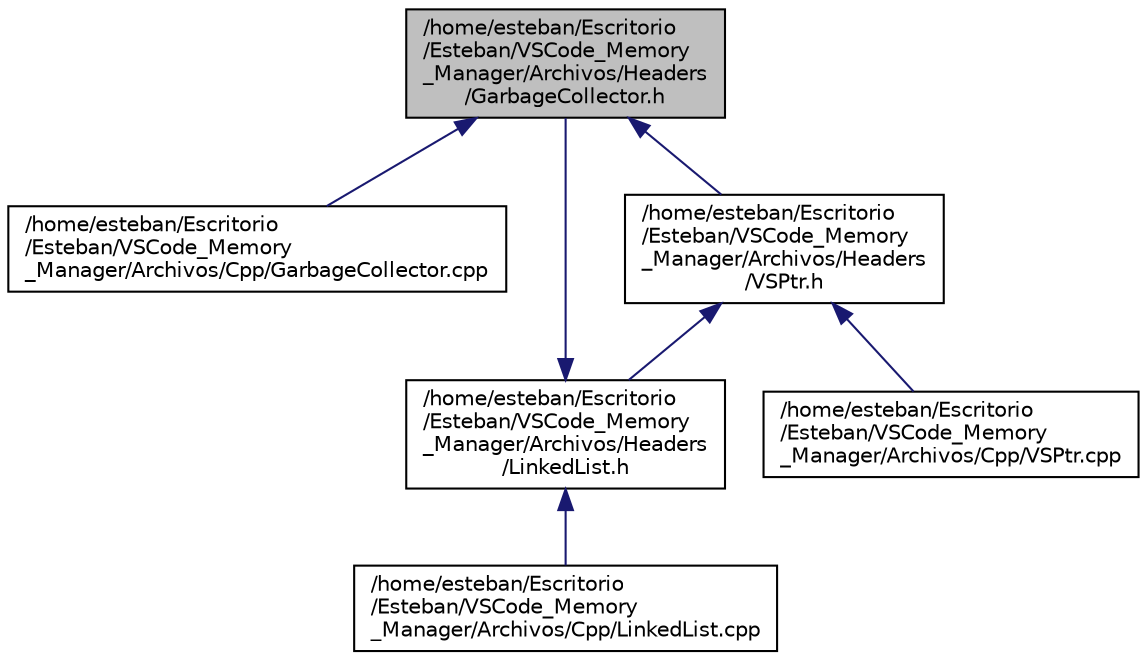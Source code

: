 digraph "/home/esteban/Escritorio/Esteban/VSCode_Memory_Manager/Archivos/Headers/GarbageCollector.h"
{
  edge [fontname="Helvetica",fontsize="10",labelfontname="Helvetica",labelfontsize="10"];
  node [fontname="Helvetica",fontsize="10",shape=record];
  Node4 [label="/home/esteban/Escritorio\l/Esteban/VSCode_Memory\l_Manager/Archivos/Headers\l/GarbageCollector.h",height=0.2,width=0.4,color="black", fillcolor="grey75", style="filled", fontcolor="black"];
  Node4 -> Node5 [dir="back",color="midnightblue",fontsize="10",style="solid",fontname="Helvetica"];
  Node5 [label="/home/esteban/Escritorio\l/Esteban/VSCode_Memory\l_Manager/Archivos/Cpp/GarbageCollector.cpp",height=0.2,width=0.4,color="black", fillcolor="white", style="filled",URL="$_garbage_collector_8cpp.html"];
  Node4 -> Node6 [dir="back",color="midnightblue",fontsize="10",style="solid",fontname="Helvetica"];
  Node6 [label="/home/esteban/Escritorio\l/Esteban/VSCode_Memory\l_Manager/Archivos/Headers\l/VSPtr.h",height=0.2,width=0.4,color="black", fillcolor="white", style="filled",URL="$_v_s_ptr_8h.html"];
  Node6 -> Node7 [dir="back",color="midnightblue",fontsize="10",style="solid",fontname="Helvetica"];
  Node7 [label="/home/esteban/Escritorio\l/Esteban/VSCode_Memory\l_Manager/Archivos/Headers\l/LinkedList.h",height=0.2,width=0.4,color="black", fillcolor="white", style="filled",URL="$_linked_list_8h.html"];
  Node7 -> Node4 [dir="back",color="midnightblue",fontsize="10",style="solid",fontname="Helvetica"];
  Node7 -> Node8 [dir="back",color="midnightblue",fontsize="10",style="solid",fontname="Helvetica"];
  Node8 [label="/home/esteban/Escritorio\l/Esteban/VSCode_Memory\l_Manager/Archivos/Cpp/LinkedList.cpp",height=0.2,width=0.4,color="black", fillcolor="white", style="filled",URL="$_linked_list_8cpp.html"];
  Node6 -> Node9 [dir="back",color="midnightblue",fontsize="10",style="solid",fontname="Helvetica"];
  Node9 [label="/home/esteban/Escritorio\l/Esteban/VSCode_Memory\l_Manager/Archivos/Cpp/VSPtr.cpp",height=0.2,width=0.4,color="black", fillcolor="white", style="filled",URL="$_v_s_ptr_8cpp.html"];
}
